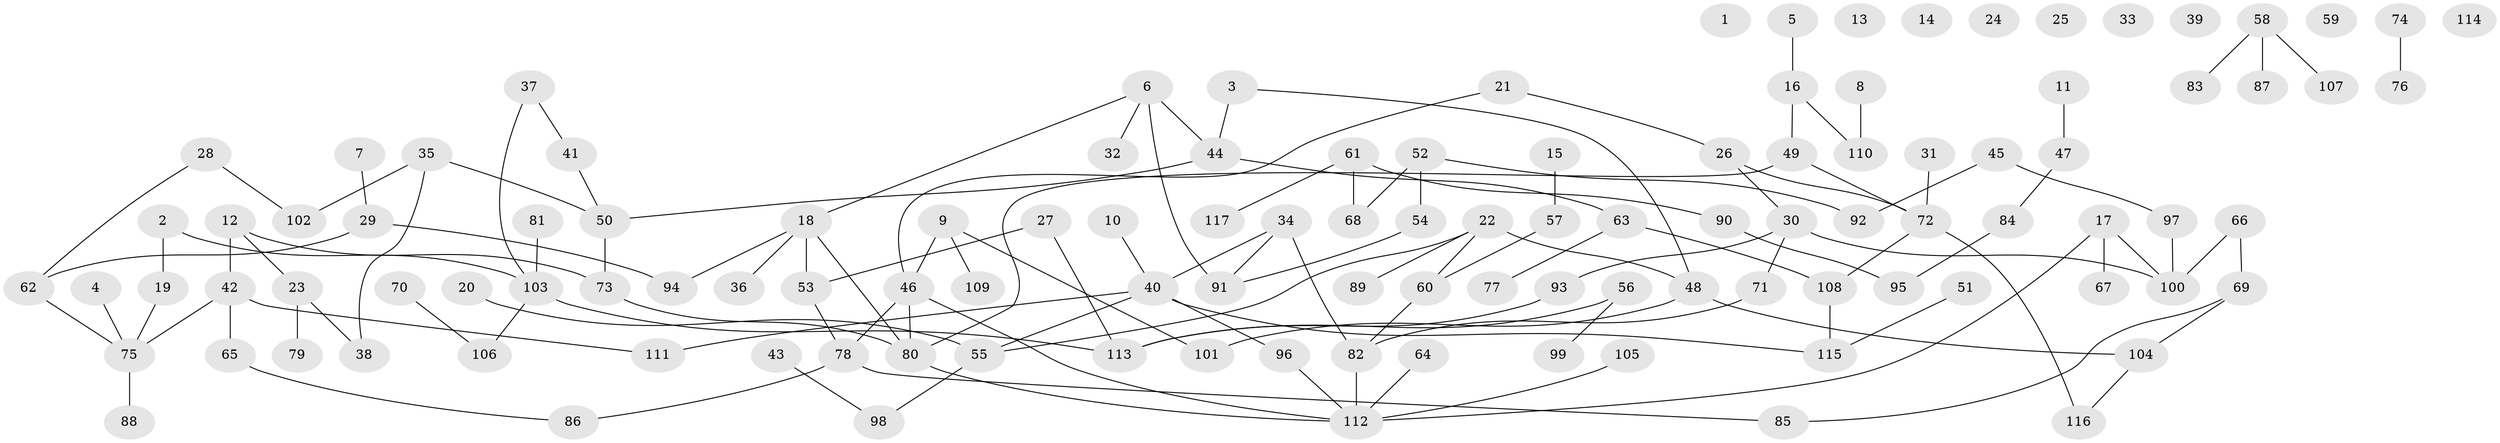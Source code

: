 // coarse degree distribution, {3: 0.24489795918367346, 5: 0.10204081632653061, 1: 0.20408163265306123, 2: 0.2653061224489796, 4: 0.12244897959183673, 8: 0.02040816326530612, 6: 0.02040816326530612, 7: 0.02040816326530612}
// Generated by graph-tools (version 1.1) at 2025/35/03/04/25 23:35:56]
// undirected, 117 vertices, 130 edges
graph export_dot {
  node [color=gray90,style=filled];
  1;
  2;
  3;
  4;
  5;
  6;
  7;
  8;
  9;
  10;
  11;
  12;
  13;
  14;
  15;
  16;
  17;
  18;
  19;
  20;
  21;
  22;
  23;
  24;
  25;
  26;
  27;
  28;
  29;
  30;
  31;
  32;
  33;
  34;
  35;
  36;
  37;
  38;
  39;
  40;
  41;
  42;
  43;
  44;
  45;
  46;
  47;
  48;
  49;
  50;
  51;
  52;
  53;
  54;
  55;
  56;
  57;
  58;
  59;
  60;
  61;
  62;
  63;
  64;
  65;
  66;
  67;
  68;
  69;
  70;
  71;
  72;
  73;
  74;
  75;
  76;
  77;
  78;
  79;
  80;
  81;
  82;
  83;
  84;
  85;
  86;
  87;
  88;
  89;
  90;
  91;
  92;
  93;
  94;
  95;
  96;
  97;
  98;
  99;
  100;
  101;
  102;
  103;
  104;
  105;
  106;
  107;
  108;
  109;
  110;
  111;
  112;
  113;
  114;
  115;
  116;
  117;
  2 -- 19;
  2 -- 103;
  3 -- 44;
  3 -- 48;
  4 -- 75;
  5 -- 16;
  6 -- 18;
  6 -- 32;
  6 -- 44;
  6 -- 91;
  7 -- 29;
  8 -- 110;
  9 -- 46;
  9 -- 101;
  9 -- 109;
  10 -- 40;
  11 -- 47;
  12 -- 23;
  12 -- 42;
  12 -- 73;
  15 -- 57;
  16 -- 49;
  16 -- 110;
  17 -- 67;
  17 -- 100;
  17 -- 112;
  18 -- 36;
  18 -- 53;
  18 -- 80;
  18 -- 94;
  19 -- 75;
  20 -- 55;
  21 -- 26;
  21 -- 46;
  22 -- 48;
  22 -- 55;
  22 -- 60;
  22 -- 89;
  23 -- 38;
  23 -- 79;
  26 -- 30;
  26 -- 72;
  27 -- 53;
  27 -- 113;
  28 -- 62;
  28 -- 102;
  29 -- 62;
  29 -- 94;
  30 -- 71;
  30 -- 93;
  30 -- 100;
  31 -- 72;
  34 -- 40;
  34 -- 82;
  34 -- 91;
  35 -- 38;
  35 -- 50;
  35 -- 102;
  37 -- 41;
  37 -- 103;
  40 -- 55;
  40 -- 96;
  40 -- 111;
  40 -- 115;
  41 -- 50;
  42 -- 65;
  42 -- 75;
  42 -- 111;
  43 -- 98;
  44 -- 50;
  44 -- 63;
  45 -- 92;
  45 -- 97;
  46 -- 78;
  46 -- 80;
  46 -- 112;
  47 -- 84;
  48 -- 101;
  48 -- 104;
  49 -- 72;
  49 -- 80;
  50 -- 73;
  51 -- 115;
  52 -- 54;
  52 -- 68;
  52 -- 92;
  53 -- 78;
  54 -- 91;
  55 -- 98;
  56 -- 99;
  56 -- 113;
  57 -- 60;
  58 -- 83;
  58 -- 87;
  58 -- 107;
  60 -- 82;
  61 -- 68;
  61 -- 90;
  61 -- 117;
  62 -- 75;
  63 -- 77;
  63 -- 108;
  64 -- 112;
  65 -- 86;
  66 -- 69;
  66 -- 100;
  69 -- 85;
  69 -- 104;
  70 -- 106;
  71 -- 82;
  72 -- 108;
  72 -- 116;
  73 -- 80;
  74 -- 76;
  75 -- 88;
  78 -- 85;
  78 -- 86;
  80 -- 112;
  81 -- 103;
  82 -- 112;
  84 -- 95;
  90 -- 95;
  93 -- 113;
  96 -- 112;
  97 -- 100;
  103 -- 106;
  103 -- 113;
  104 -- 116;
  105 -- 112;
  108 -- 115;
}
